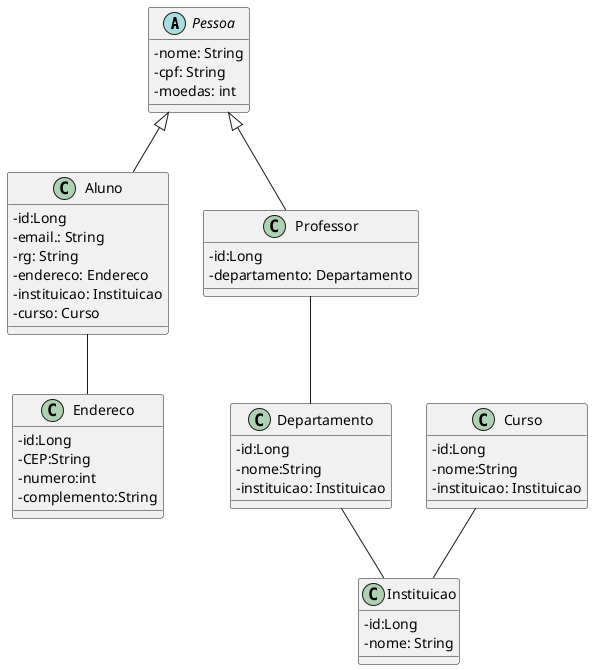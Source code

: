 @startuml
skinparam classAttributeIconSize 0

abstract class Pessoa{
-nome: String
-cpf: String
-moedas: int
}

class Aluno extends Pessoa{
-id:Long
-email.: String
-rg: String
-endereco: Endereco
-instituicao: Instituicao
-curso: Curso
}

class Professor extends Pessoa{
-id:Long
-departamento: Departamento
}

class Endereco{
-id:Long
-CEP:String
-numero:int
-complemento:String
}

class Instituicao{
-id:Long
-nome: String
}

class Departamento{
-id:Long
-nome:String
-instituicao: Instituicao
}

class Curso{
-id:Long
-nome:String
-instituicao: Instituicao
}


Aluno -- Endereco
Professor -- Departamento
Departamento -- Instituicao
Curso -- Instituicao


@enduml